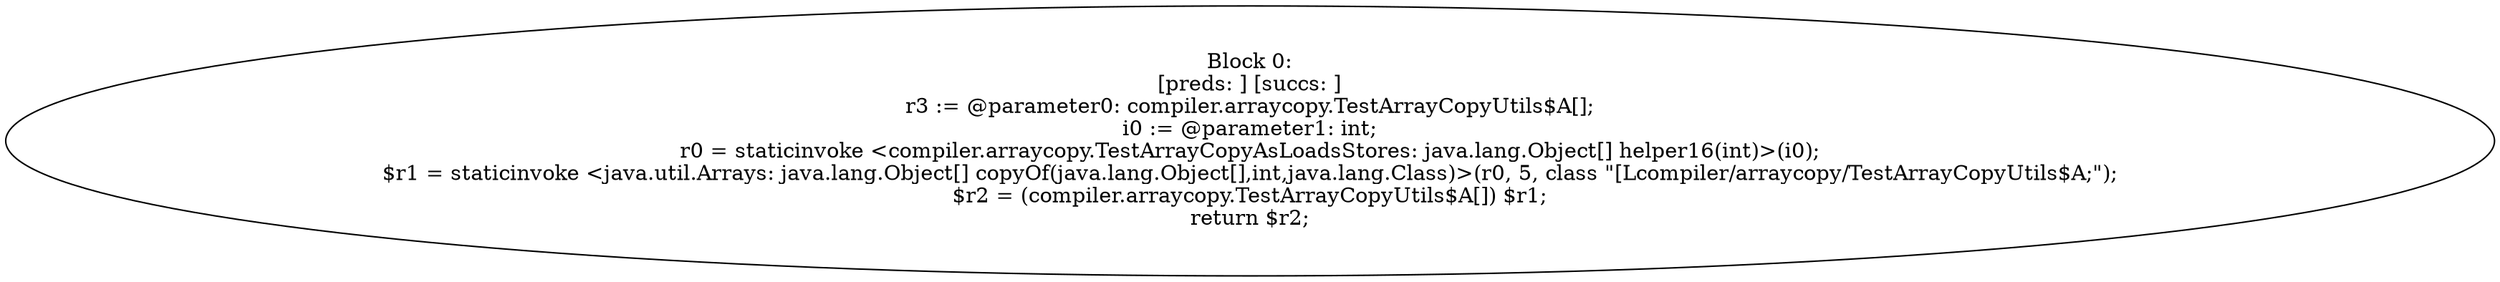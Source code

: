 digraph "unitGraph" {
    "Block 0:
[preds: ] [succs: ]
r3 := @parameter0: compiler.arraycopy.TestArrayCopyUtils$A[];
i0 := @parameter1: int;
r0 = staticinvoke <compiler.arraycopy.TestArrayCopyAsLoadsStores: java.lang.Object[] helper16(int)>(i0);
$r1 = staticinvoke <java.util.Arrays: java.lang.Object[] copyOf(java.lang.Object[],int,java.lang.Class)>(r0, 5, class \"[Lcompiler/arraycopy/TestArrayCopyUtils$A;\");
$r2 = (compiler.arraycopy.TestArrayCopyUtils$A[]) $r1;
return $r2;
"
}
